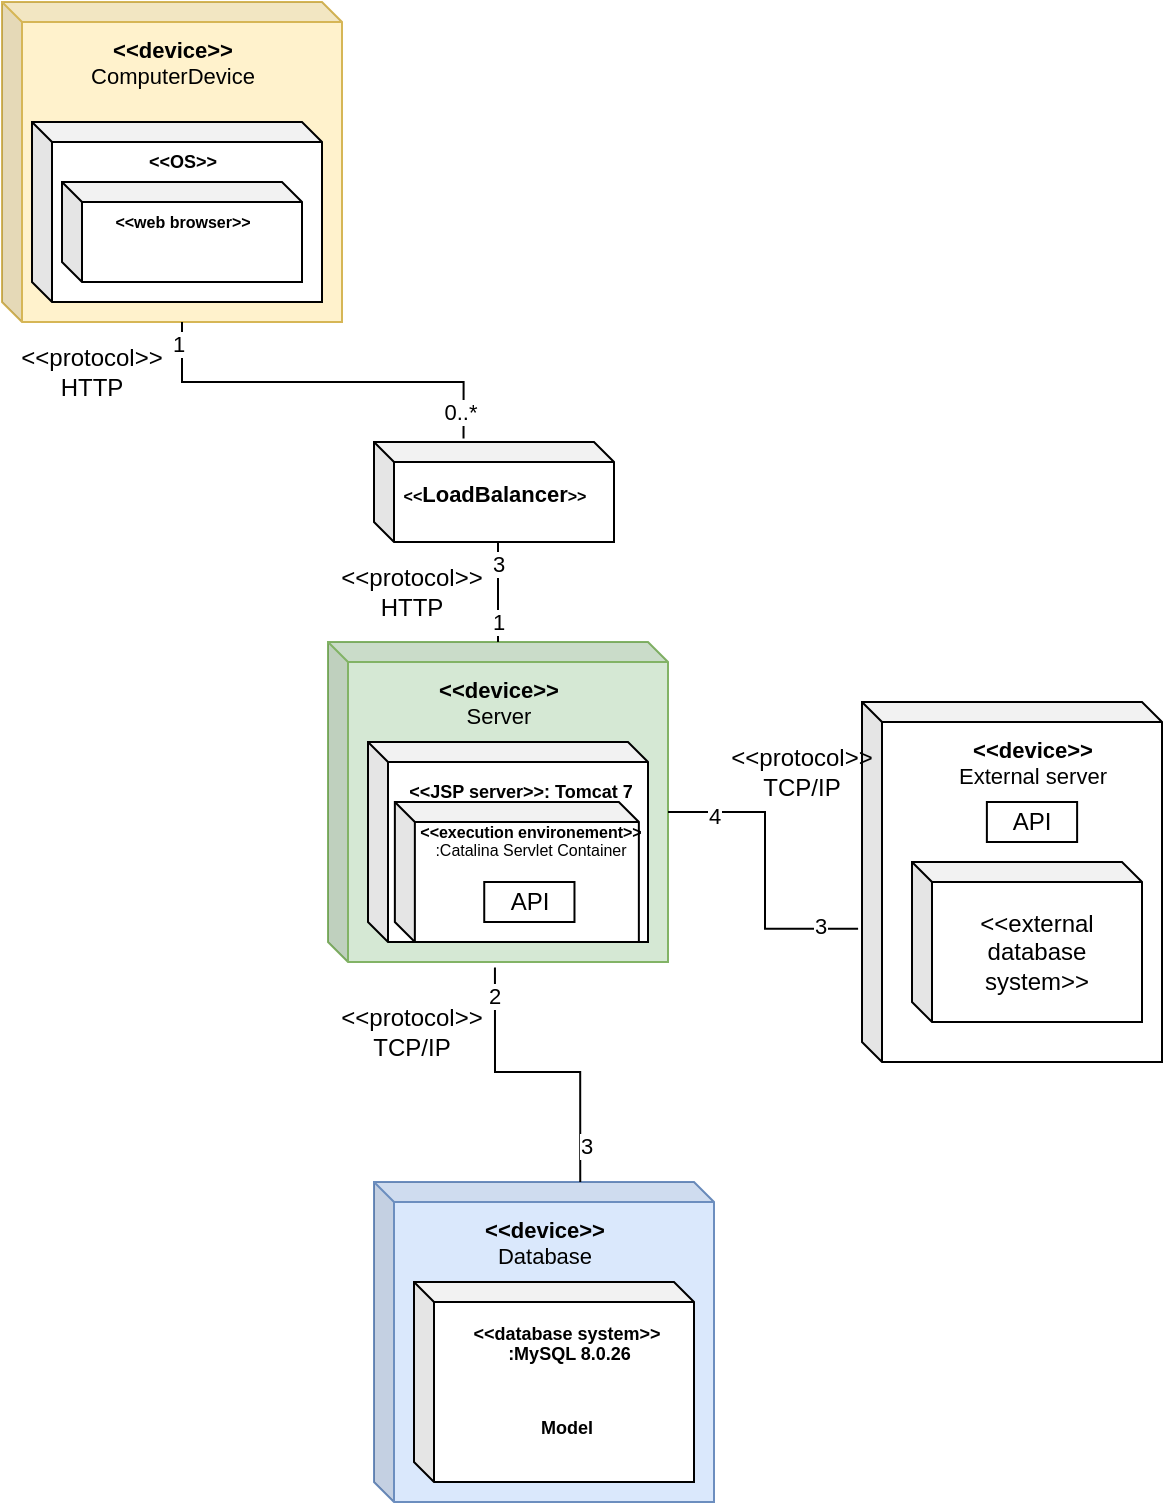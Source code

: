 <mxfile version="22.1.11" type="device">
  <diagram id="prtHgNgQTEPvFCAcTncT" name="Page-1">
    <mxGraphModel dx="428" dy="648" grid="1" gridSize="10" guides="1" tooltips="1" connect="1" arrows="1" fold="1" page="1" pageScale="1" pageWidth="827" pageHeight="1169" math="0" shadow="0">
      <root>
        <mxCell id="0" />
        <mxCell id="1" parent="0" />
        <mxCell id="yrGtAyt5l6_F0EDYC7tG-12" value="" style="shape=cube;whiteSpace=wrap;html=1;boundedLbl=1;backgroundOutline=1;darkOpacity=0.05;darkOpacity2=0.1;size=10;rotation=0;fillColor=#fff2cc;strokeColor=#d6b656;" vertex="1" parent="1">
          <mxGeometry x="80" y="120" width="170" height="160" as="geometry" />
        </mxCell>
        <mxCell id="yrGtAyt5l6_F0EDYC7tG-13" value="&lt;p style=&quot;line-height: 110%; font-size: 11px;&quot;&gt;&lt;font style=&quot;font-size: 11px;&quot;&gt;&amp;lt;&amp;lt;device&amp;gt;&amp;gt;&lt;br style=&quot;border-color: var(--border-color); font-weight: 400;&quot;&gt;&lt;span style=&quot;font-weight: 400;&quot;&gt;ComputerDevice&lt;/span&gt;&lt;/font&gt;&lt;/p&gt;" style="text;strokeColor=none;fillColor=none;html=1;fontSize=24;fontStyle=1;verticalAlign=middle;align=center;" vertex="1" parent="1">
          <mxGeometry x="128.75" y="120" width="72.5" height="60" as="geometry" />
        </mxCell>
        <mxCell id="yrGtAyt5l6_F0EDYC7tG-16" value="" style="shape=cube;whiteSpace=wrap;html=1;boundedLbl=1;backgroundOutline=1;darkOpacity=0.05;darkOpacity2=0.1;size=10;rotation=0;" vertex="1" parent="1">
          <mxGeometry x="95" y="180" width="145" height="90" as="geometry" />
        </mxCell>
        <mxCell id="yrGtAyt5l6_F0EDYC7tG-17" value="&lt;p style=&quot;line-height: 110%; font-size: 9px;&quot;&gt;&lt;font style=&quot;font-size: 9px;&quot;&gt;&amp;lt;&amp;lt;OS&amp;gt;&amp;gt;&lt;br style=&quot;border-color: var(--border-color); font-weight: 400;&quot;&gt;&lt;br&gt;&lt;/font&gt;&lt;/p&gt;" style="text;strokeColor=none;fillColor=none;html=1;fontSize=24;fontStyle=1;verticalAlign=middle;align=center;" vertex="1" parent="1">
          <mxGeometry x="151.88" y="190" width="36.25" height="30" as="geometry" />
        </mxCell>
        <mxCell id="yrGtAyt5l6_F0EDYC7tG-18" value="" style="shape=cube;whiteSpace=wrap;html=1;boundedLbl=1;backgroundOutline=1;darkOpacity=0.05;darkOpacity2=0.1;size=10;rotation=0;" vertex="1" parent="1">
          <mxGeometry x="110" y="210" width="120" height="50" as="geometry" />
        </mxCell>
        <mxCell id="yrGtAyt5l6_F0EDYC7tG-20" value="&lt;p style=&quot;line-height: 110%; font-size: 8px;&quot;&gt;&lt;font style=&quot;font-size: 8px;&quot;&gt;&amp;lt;&amp;lt;web browser&amp;gt;&amp;gt;&lt;br style=&quot;border-color: var(--border-color); font-weight: 400;&quot;&gt;&lt;br&gt;&lt;/font&gt;&lt;/p&gt;" style="text;strokeColor=none;fillColor=none;html=1;fontSize=24;fontStyle=1;verticalAlign=middle;align=center;" vertex="1" parent="1">
          <mxGeometry x="151.88" y="220" width="36.25" height="30" as="geometry" />
        </mxCell>
        <mxCell id="yrGtAyt5l6_F0EDYC7tG-22" value="" style="shape=cube;whiteSpace=wrap;html=1;boundedLbl=1;backgroundOutline=1;darkOpacity=0.05;darkOpacity2=0.1;size=10;rotation=0;" vertex="1" parent="1">
          <mxGeometry x="266" y="340" width="120" height="50" as="geometry" />
        </mxCell>
        <mxCell id="yrGtAyt5l6_F0EDYC7tG-23" value="&lt;p style=&quot;line-height: 110%;&quot;&gt;&lt;font style=&quot;font-size: 8px;&quot;&gt;&amp;lt;&amp;lt;&lt;/font&gt;&lt;font style=&quot;font-size: 11px;&quot;&gt;LoadBalancer&lt;/font&gt;&lt;font style=&quot;font-size: 8px;&quot;&gt;&amp;gt;&amp;gt;&lt;/font&gt;&lt;/p&gt;" style="text;strokeColor=none;fillColor=none;html=1;fontSize=24;fontStyle=1;verticalAlign=middle;align=center;" vertex="1" parent="1">
          <mxGeometry x="307.88" y="350" width="36.25" height="30" as="geometry" />
        </mxCell>
        <mxCell id="yrGtAyt5l6_F0EDYC7tG-24" value="" style="shape=cube;whiteSpace=wrap;html=1;boundedLbl=1;backgroundOutline=1;darkOpacity=0.05;darkOpacity2=0.1;size=10;rotation=0;fillColor=#d5e8d4;strokeColor=#82b366;" vertex="1" parent="1">
          <mxGeometry x="243" y="440" width="170" height="160" as="geometry" />
        </mxCell>
        <mxCell id="yrGtAyt5l6_F0EDYC7tG-25" value="&lt;p style=&quot;line-height: 110%; font-size: 11px;&quot;&gt;&lt;font style=&quot;font-size: 11px;&quot;&gt;&amp;lt;&amp;lt;device&amp;gt;&amp;gt;&lt;br style=&quot;border-color: var(--border-color); font-weight: 400;&quot;&gt;&lt;span style=&quot;font-weight: 400;&quot;&gt;Server&lt;/span&gt;&lt;/font&gt;&lt;/p&gt;" style="text;strokeColor=none;fillColor=none;html=1;fontSize=24;fontStyle=1;verticalAlign=middle;align=center;" vertex="1" parent="1">
          <mxGeometry x="291.75" y="440" width="72.5" height="60" as="geometry" />
        </mxCell>
        <mxCell id="yrGtAyt5l6_F0EDYC7tG-26" value="" style="shape=cube;whiteSpace=wrap;html=1;boundedLbl=1;backgroundOutline=1;darkOpacity=0.05;darkOpacity2=0.1;size=10;rotation=0;" vertex="1" parent="1">
          <mxGeometry x="263" y="490" width="140" height="100" as="geometry" />
        </mxCell>
        <mxCell id="yrGtAyt5l6_F0EDYC7tG-27" value="&lt;p style=&quot;line-height: 110%; font-size: 9px;&quot;&gt;&lt;font style=&quot;font-size: 9px;&quot;&gt;&amp;lt;&amp;lt;JSP server&amp;gt;&amp;gt;: Tomcat 7&lt;/font&gt;&lt;/p&gt;" style="text;strokeColor=none;fillColor=none;html=1;fontSize=24;fontStyle=1;verticalAlign=middle;align=center;" vertex="1" parent="1">
          <mxGeometry x="321.12" y="500" width="36.25" height="30" as="geometry" />
        </mxCell>
        <mxCell id="yrGtAyt5l6_F0EDYC7tG-28" value="" style="shape=cube;whiteSpace=wrap;html=1;boundedLbl=1;backgroundOutline=1;darkOpacity=0.05;darkOpacity2=0.1;size=10;rotation=0;" vertex="1" parent="1">
          <mxGeometry x="276.43" y="520" width="122" height="70" as="geometry" />
        </mxCell>
        <mxCell id="yrGtAyt5l6_F0EDYC7tG-30" value="&lt;p style=&quot;line-height: 110%; font-size: 8px;&quot;&gt;&lt;font style=&quot;font-size: 8px;&quot;&gt;&amp;lt;&amp;lt;execution environement&amp;gt;&amp;gt;&lt;br style=&quot;border-color: var(--border-color); font-weight: 400;&quot;&gt;&lt;span style=&quot;font-weight: 400;&quot;&gt;:Catalina Servlet Container&lt;/span&gt;&lt;/font&gt;&lt;/p&gt;" style="text;strokeColor=none;fillColor=none;html=1;fontSize=24;fontStyle=1;verticalAlign=middle;align=center;" vertex="1" parent="1">
          <mxGeometry x="307.43" y="510" width="72.5" height="60" as="geometry" />
        </mxCell>
        <mxCell id="yrGtAyt5l6_F0EDYC7tG-31" value="" style="verticalLabelPosition=bottom;verticalAlign=top;html=1;shape=mxgraph.basic.rect;fillColor2=none;strokeWidth=1;size=20;indent=5;" vertex="1" parent="1">
          <mxGeometry x="321.12" y="560" width="45.12" height="20" as="geometry" />
        </mxCell>
        <mxCell id="yrGtAyt5l6_F0EDYC7tG-33" value="" style="shape=cube;whiteSpace=wrap;html=1;boundedLbl=1;backgroundOutline=1;darkOpacity=0.05;darkOpacity2=0.1;size=10;rotation=0;fillColor=#dae8fc;strokeColor=#6c8ebf;" vertex="1" parent="1">
          <mxGeometry x="266" y="710" width="170" height="160" as="geometry" />
        </mxCell>
        <mxCell id="yrGtAyt5l6_F0EDYC7tG-34" value="&lt;p style=&quot;line-height: 110%; font-size: 11px;&quot;&gt;&lt;font style=&quot;font-size: 11px;&quot;&gt;&amp;lt;&amp;lt;device&amp;gt;&amp;gt;&lt;br style=&quot;border-color: var(--border-color); font-weight: 400;&quot;&gt;&lt;span style=&quot;font-weight: 400;&quot;&gt;Database&lt;/span&gt;&lt;/font&gt;&lt;/p&gt;" style="text;strokeColor=none;fillColor=none;html=1;fontSize=24;fontStyle=1;verticalAlign=middle;align=center;" vertex="1" parent="1">
          <mxGeometry x="314.75" y="710" width="72.5" height="60" as="geometry" />
        </mxCell>
        <mxCell id="yrGtAyt5l6_F0EDYC7tG-35" value="" style="shape=cube;whiteSpace=wrap;html=1;boundedLbl=1;backgroundOutline=1;darkOpacity=0.05;darkOpacity2=0.1;size=10;rotation=0;" vertex="1" parent="1">
          <mxGeometry x="286" y="760" width="140" height="100" as="geometry" />
        </mxCell>
        <mxCell id="yrGtAyt5l6_F0EDYC7tG-36" value="&lt;p style=&quot;line-height: 110%; font-size: 9px;&quot;&gt;&lt;font style=&quot;font-size: 9px;&quot;&gt;&amp;lt;&amp;lt;database system&amp;gt;&amp;gt;&lt;br style=&quot;border-color: var(--border-color); font-weight: 400;&quot;&gt;&amp;nbsp;:MySQL 8.0.26&lt;/font&gt;&lt;/p&gt;&lt;p style=&quot;line-height: 110%; font-size: 9px;&quot;&gt;&lt;font style=&quot;font-size: 9px;&quot;&gt;&lt;br&gt;&lt;/font&gt;&lt;/p&gt;&lt;p style=&quot;line-height: 110%; font-size: 9px;&quot;&gt;&lt;font style=&quot;font-size: 9px;&quot;&gt;Model&lt;/font&gt;&lt;/p&gt;" style="text;strokeColor=none;fillColor=none;html=1;fontSize=24;fontStyle=1;verticalAlign=middle;align=center;" vertex="1" parent="1">
          <mxGeometry x="343.68" y="795" width="36.25" height="30" as="geometry" />
        </mxCell>
        <mxCell id="yrGtAyt5l6_F0EDYC7tG-41" value="" style="shape=cube;whiteSpace=wrap;html=1;boundedLbl=1;backgroundOutline=1;darkOpacity=0.05;darkOpacity2=0.1;size=10;rotation=0;" vertex="1" parent="1">
          <mxGeometry x="510" y="470" width="150" height="180" as="geometry" />
        </mxCell>
        <mxCell id="yrGtAyt5l6_F0EDYC7tG-42" value="&lt;p style=&quot;line-height: 110%; font-size: 11px;&quot;&gt;&lt;font style=&quot;font-size: 11px;&quot;&gt;&amp;lt;&amp;lt;device&amp;gt;&amp;gt;&lt;br style=&quot;border-color: var(--border-color); font-weight: 400;&quot;&gt;&lt;span style=&quot;font-weight: 400;&quot;&gt;External server&lt;/span&gt;&lt;/font&gt;&lt;/p&gt;" style="text;strokeColor=none;fillColor=none;html=1;fontSize=24;fontStyle=1;verticalAlign=middle;align=center;" vertex="1" parent="1">
          <mxGeometry x="558.75" y="470" width="72.5" height="60" as="geometry" />
        </mxCell>
        <mxCell id="yrGtAyt5l6_F0EDYC7tG-43" value="&amp;lt;&amp;lt;external database system&amp;gt;&amp;gt;" style="shape=cube;whiteSpace=wrap;html=1;boundedLbl=1;backgroundOutline=1;darkOpacity=0.05;darkOpacity2=0.1;size=10;rotation=0;" vertex="1" parent="1">
          <mxGeometry x="535" y="550" width="115" height="80" as="geometry" />
        </mxCell>
        <mxCell id="yrGtAyt5l6_F0EDYC7tG-45" value="API" style="text;html=1;strokeColor=none;fillColor=none;align=center;verticalAlign=middle;whiteSpace=wrap;rounded=0;" vertex="1" parent="1">
          <mxGeometry x="313.68" y="555" width="60" height="30" as="geometry" />
        </mxCell>
        <mxCell id="yrGtAyt5l6_F0EDYC7tG-46" value="" style="verticalLabelPosition=bottom;verticalAlign=top;html=1;shape=mxgraph.basic.rect;fillColor2=none;strokeWidth=1;size=20;indent=5;" vertex="1" parent="1">
          <mxGeometry x="572.44" y="520" width="45.12" height="20" as="geometry" />
        </mxCell>
        <mxCell id="yrGtAyt5l6_F0EDYC7tG-32" value="API" style="text;html=1;strokeColor=none;fillColor=none;align=center;verticalAlign=middle;whiteSpace=wrap;rounded=0;" vertex="1" parent="1">
          <mxGeometry x="565" y="515" width="60" height="30" as="geometry" />
        </mxCell>
        <mxCell id="yrGtAyt5l6_F0EDYC7tG-47" value="" style="endArrow=none;html=1;rounded=0;exitX=0;exitY=0;exitDx=90;exitDy=160;exitPerimeter=0;entryX=0.373;entryY=-0.035;entryDx=0;entryDy=0;entryPerimeter=0;edgeStyle=orthogonalEdgeStyle;" edge="1" parent="1" source="yrGtAyt5l6_F0EDYC7tG-12" target="yrGtAyt5l6_F0EDYC7tG-22">
          <mxGeometry width="50" height="50" relative="1" as="geometry">
            <mxPoint x="330" y="530" as="sourcePoint" />
            <mxPoint x="380" y="480" as="targetPoint" />
          </mxGeometry>
        </mxCell>
        <mxCell id="yrGtAyt5l6_F0EDYC7tG-48" value="1" style="edgeLabel;html=1;align=center;verticalAlign=middle;resizable=0;points=[];" vertex="1" connectable="0" parent="yrGtAyt5l6_F0EDYC7tG-47">
          <mxGeometry x="-0.893" y="-2" relative="1" as="geometry">
            <mxPoint as="offset" />
          </mxGeometry>
        </mxCell>
        <mxCell id="yrGtAyt5l6_F0EDYC7tG-49" value="0..*" style="edgeLabel;html=1;align=center;verticalAlign=middle;resizable=0;points=[];" vertex="1" connectable="0" parent="yrGtAyt5l6_F0EDYC7tG-47">
          <mxGeometry x="0.868" y="-2" relative="1" as="geometry">
            <mxPoint as="offset" />
          </mxGeometry>
        </mxCell>
        <mxCell id="yrGtAyt5l6_F0EDYC7tG-52" value="" style="endArrow=none;html=1;rounded=0;entryX=0.5;entryY=0;entryDx=0;entryDy=0;" edge="1" parent="1" target="yrGtAyt5l6_F0EDYC7tG-25">
          <mxGeometry width="50" height="50" relative="1" as="geometry">
            <mxPoint x="328" y="390" as="sourcePoint" />
            <mxPoint x="370" y="460" as="targetPoint" />
          </mxGeometry>
        </mxCell>
        <mxCell id="yrGtAyt5l6_F0EDYC7tG-53" value="3" style="edgeLabel;html=1;align=center;verticalAlign=middle;resizable=0;points=[];" vertex="1" connectable="0" parent="yrGtAyt5l6_F0EDYC7tG-52">
          <mxGeometry x="-0.558" relative="1" as="geometry">
            <mxPoint as="offset" />
          </mxGeometry>
        </mxCell>
        <mxCell id="yrGtAyt5l6_F0EDYC7tG-54" value="1" style="edgeLabel;html=1;align=center;verticalAlign=middle;resizable=0;points=[];" vertex="1" connectable="0" parent="yrGtAyt5l6_F0EDYC7tG-52">
          <mxGeometry x="0.6" relative="1" as="geometry">
            <mxPoint as="offset" />
          </mxGeometry>
        </mxCell>
        <mxCell id="yrGtAyt5l6_F0EDYC7tG-55" value="" style="endArrow=none;html=1;rounded=0;entryX=0;entryY=0;entryDx=170;entryDy=85;entryPerimeter=0;exitX=-0.013;exitY=0.63;exitDx=0;exitDy=0;exitPerimeter=0;edgeStyle=orthogonalEdgeStyle;" edge="1" parent="1" source="yrGtAyt5l6_F0EDYC7tG-41" target="yrGtAyt5l6_F0EDYC7tG-24">
          <mxGeometry width="50" height="50" relative="1" as="geometry">
            <mxPoint x="310" y="590" as="sourcePoint" />
            <mxPoint x="360" y="540" as="targetPoint" />
          </mxGeometry>
        </mxCell>
        <mxCell id="yrGtAyt5l6_F0EDYC7tG-56" value="4" style="edgeLabel;html=1;align=center;verticalAlign=middle;resizable=0;points=[];" vertex="1" connectable="0" parent="yrGtAyt5l6_F0EDYC7tG-55">
          <mxGeometry x="0.7" y="2" relative="1" as="geometry">
            <mxPoint as="offset" />
          </mxGeometry>
        </mxCell>
        <mxCell id="yrGtAyt5l6_F0EDYC7tG-57" value="3" style="edgeLabel;html=1;align=center;verticalAlign=middle;resizable=0;points=[];" vertex="1" connectable="0" parent="yrGtAyt5l6_F0EDYC7tG-55">
          <mxGeometry x="-0.746" y="-2" relative="1" as="geometry">
            <mxPoint as="offset" />
          </mxGeometry>
        </mxCell>
        <mxCell id="yrGtAyt5l6_F0EDYC7tG-58" value="" style="endArrow=none;html=1;rounded=0;exitX=0.491;exitY=1.017;exitDx=0;exitDy=0;exitPerimeter=0;entryX=0.75;entryY=0;entryDx=0;entryDy=0;edgeStyle=orthogonalEdgeStyle;" edge="1" parent="1" source="yrGtAyt5l6_F0EDYC7tG-24" target="yrGtAyt5l6_F0EDYC7tG-34">
          <mxGeometry width="50" height="50" relative="1" as="geometry">
            <mxPoint x="310" y="590" as="sourcePoint" />
            <mxPoint x="360" y="540" as="targetPoint" />
          </mxGeometry>
        </mxCell>
        <mxCell id="yrGtAyt5l6_F0EDYC7tG-59" value="2" style="edgeLabel;html=1;align=center;verticalAlign=middle;resizable=0;points=[];" vertex="1" connectable="0" parent="yrGtAyt5l6_F0EDYC7tG-58">
          <mxGeometry x="-0.807" y="-1" relative="1" as="geometry">
            <mxPoint as="offset" />
          </mxGeometry>
        </mxCell>
        <mxCell id="yrGtAyt5l6_F0EDYC7tG-60" value="3" style="edgeLabel;html=1;align=center;verticalAlign=middle;resizable=0;points=[];" vertex="1" connectable="0" parent="yrGtAyt5l6_F0EDYC7tG-58">
          <mxGeometry x="0.752" y="3" relative="1" as="geometry">
            <mxPoint as="offset" />
          </mxGeometry>
        </mxCell>
        <mxCell id="yrGtAyt5l6_F0EDYC7tG-62" value="&amp;lt;&amp;lt;protocol&amp;gt;&amp;gt; HTTP" style="text;html=1;strokeColor=none;fillColor=none;align=center;verticalAlign=middle;whiteSpace=wrap;rounded=0;" vertex="1" parent="1">
          <mxGeometry x="95" y="290" width="60" height="30" as="geometry" />
        </mxCell>
        <mxCell id="yrGtAyt5l6_F0EDYC7tG-63" value="&amp;lt;&amp;lt;protocol&amp;gt;&amp;gt; HTTP" style="text;html=1;strokeColor=none;fillColor=none;align=center;verticalAlign=middle;whiteSpace=wrap;rounded=0;" vertex="1" parent="1">
          <mxGeometry x="254.75" y="400" width="60" height="30" as="geometry" />
        </mxCell>
        <mxCell id="yrGtAyt5l6_F0EDYC7tG-64" value="&amp;lt;&amp;lt;protocol&amp;gt;&amp;gt; TCP/IP" style="text;html=1;strokeColor=none;fillColor=none;align=center;verticalAlign=middle;whiteSpace=wrap;rounded=0;" vertex="1" parent="1">
          <mxGeometry x="254.75" y="620" width="60" height="30" as="geometry" />
        </mxCell>
        <mxCell id="yrGtAyt5l6_F0EDYC7tG-66" value="&amp;lt;&amp;lt;protocol&amp;gt;&amp;gt; TCP/IP" style="text;html=1;strokeColor=none;fillColor=none;align=center;verticalAlign=middle;whiteSpace=wrap;rounded=0;" vertex="1" parent="1">
          <mxGeometry x="450" y="490" width="60" height="30" as="geometry" />
        </mxCell>
      </root>
    </mxGraphModel>
  </diagram>
</mxfile>

